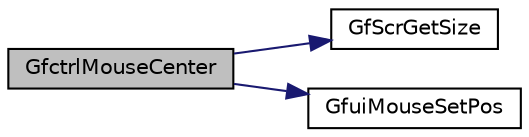 digraph "GfctrlMouseCenter"
{
  edge [fontname="Helvetica",fontsize="10",labelfontname="Helvetica",labelfontsize="10"];
  node [fontname="Helvetica",fontsize="10",shape=record];
  rankdir="LR";
  Node1 [label="GfctrlMouseCenter",height=0.2,width=0.4,color="black", fillcolor="grey75", style="filled", fontcolor="black"];
  Node1 -> Node2 [color="midnightblue",fontsize="10",style="solid",fontname="Helvetica"];
  Node2 [label="GfScrGetSize",height=0.2,width=0.4,color="black", fillcolor="white", style="filled",URL="$group__screen.html#gadcb66ba3f12ba1cb4c98367898c7f432",tooltip="Get the screen and viewport sizes. "];
  Node1 -> Node3 [color="midnightblue",fontsize="10",style="solid",fontname="Helvetica"];
  Node3 [label="GfuiMouseSetPos",height=0.2,width=0.4,color="black", fillcolor="white", style="filled",URL="$group__gui.html#gafd5b19900ea5480e173aa754977fbd3c",tooltip="Set the mouse position. "];
}
